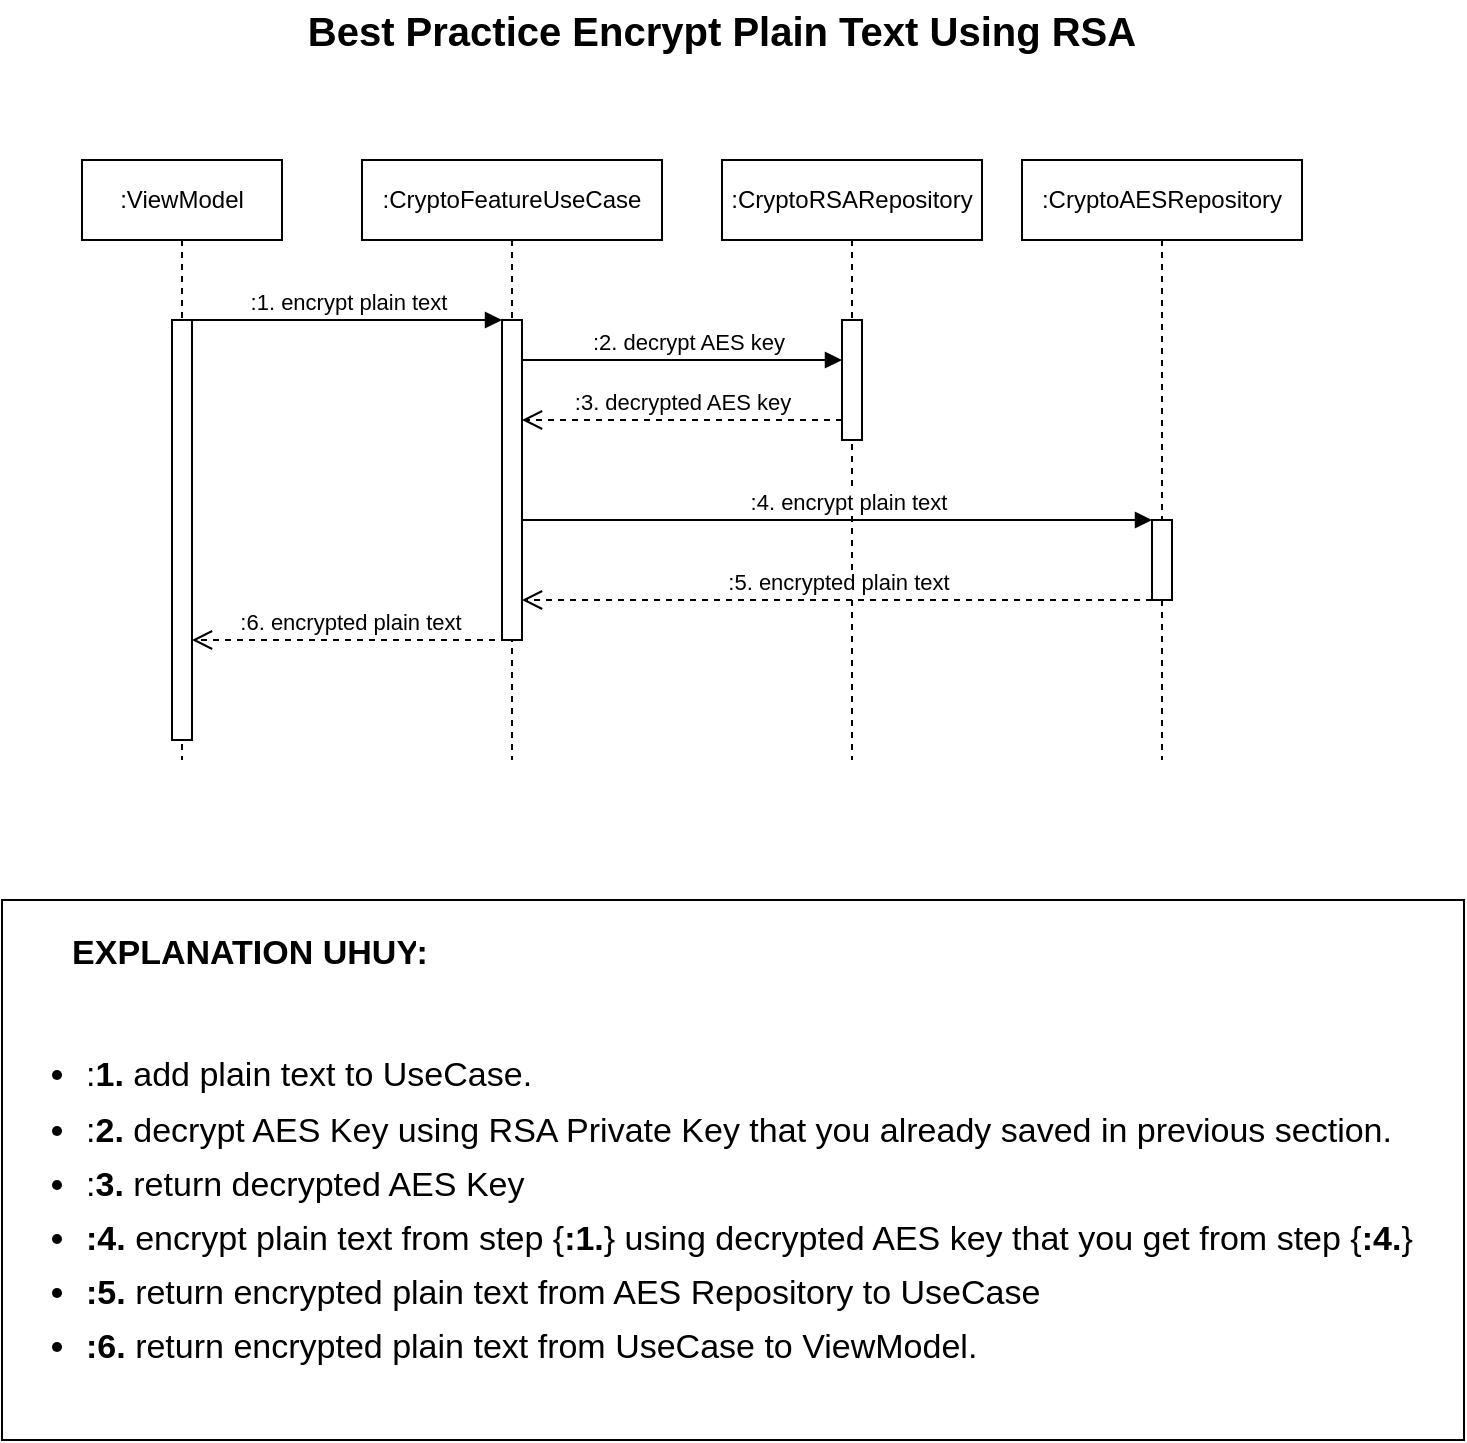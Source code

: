 <mxfile version="24.3.0" type="github">
  <diagram name="Page-1" id="2YBvvXClWsGukQMizWep">
    <mxGraphModel dx="1207" dy="696" grid="1" gridSize="10" guides="1" tooltips="1" connect="1" arrows="1" fold="1" page="1" pageScale="1" pageWidth="850" pageHeight="1100" math="0" shadow="0">
      <root>
        <mxCell id="0" />
        <mxCell id="1" parent="0" />
        <mxCell id="zdvuHCyIY7IRIvCnZunm-2" value=":ViewModel" style="shape=umlLifeline;perimeter=lifelinePerimeter;whiteSpace=wrap;html=1;container=1;dropTarget=0;collapsible=0;recursiveResize=0;outlineConnect=0;portConstraint=eastwest;newEdgeStyle={&quot;curved&quot;:0,&quot;rounded&quot;:0};" parent="1" vertex="1">
          <mxGeometry x="100" y="130" width="100" height="300" as="geometry" />
        </mxCell>
        <mxCell id="zdvuHCyIY7IRIvCnZunm-3" value="" style="html=1;points=[[0,0,0,0,5],[0,1,0,0,-5],[1,0,0,0,5],[1,1,0,0,-5]];perimeter=orthogonalPerimeter;outlineConnect=0;targetShapes=umlLifeline;portConstraint=eastwest;newEdgeStyle={&quot;curved&quot;:0,&quot;rounded&quot;:0};" parent="zdvuHCyIY7IRIvCnZunm-2" vertex="1">
          <mxGeometry x="45" y="80" width="10" height="210" as="geometry" />
        </mxCell>
        <mxCell id="zdvuHCyIY7IRIvCnZunm-4" value=":CryptoFeatureUseCase" style="shape=umlLifeline;perimeter=lifelinePerimeter;whiteSpace=wrap;html=1;container=1;dropTarget=0;collapsible=0;recursiveResize=0;outlineConnect=0;portConstraint=eastwest;newEdgeStyle={&quot;curved&quot;:0,&quot;rounded&quot;:0};" parent="1" vertex="1">
          <mxGeometry x="240" y="130" width="150" height="300" as="geometry" />
        </mxCell>
        <mxCell id="zdvuHCyIY7IRIvCnZunm-6" value="" style="html=1;points=[[0,0,0,0,5],[0,1,0,0,-5],[1,0,0,0,5],[1,1,0,0,-5]];perimeter=orthogonalPerimeter;outlineConnect=0;targetShapes=umlLifeline;portConstraint=eastwest;newEdgeStyle={&quot;curved&quot;:0,&quot;rounded&quot;:0};" parent="zdvuHCyIY7IRIvCnZunm-4" vertex="1">
          <mxGeometry x="70" y="80" width="10" height="160" as="geometry" />
        </mxCell>
        <mxCell id="zdvuHCyIY7IRIvCnZunm-5" value=":CryptoRSARepository" style="shape=umlLifeline;perimeter=lifelinePerimeter;whiteSpace=wrap;html=1;container=1;dropTarget=0;collapsible=0;recursiveResize=0;outlineConnect=0;portConstraint=eastwest;newEdgeStyle={&quot;curved&quot;:0,&quot;rounded&quot;:0};" parent="1" vertex="1">
          <mxGeometry x="420" y="130" width="130" height="300" as="geometry" />
        </mxCell>
        <mxCell id="zdvuHCyIY7IRIvCnZunm-15" value="" style="html=1;points=[[0,0,0,0,5],[0,1,0,0,-5],[1,0,0,0,5],[1,1,0,0,-5]];perimeter=orthogonalPerimeter;outlineConnect=0;targetShapes=umlLifeline;portConstraint=eastwest;newEdgeStyle={&quot;curved&quot;:0,&quot;rounded&quot;:0};" parent="zdvuHCyIY7IRIvCnZunm-5" vertex="1">
          <mxGeometry x="60" y="80" width="10" height="60" as="geometry" />
        </mxCell>
        <mxCell id="zdvuHCyIY7IRIvCnZunm-13" value=":1. encrypt plain text" style="html=1;verticalAlign=bottom;endArrow=block;curved=0;rounded=0;" parent="1" edge="1">
          <mxGeometry width="80" relative="1" as="geometry">
            <mxPoint x="155" y="210" as="sourcePoint" />
            <mxPoint x="310" y="210" as="targetPoint" />
          </mxGeometry>
        </mxCell>
        <mxCell id="zdvuHCyIY7IRIvCnZunm-14" value=":2. decrypt AES key" style="html=1;verticalAlign=bottom;endArrow=block;curved=0;rounded=0;" parent="1" target="zdvuHCyIY7IRIvCnZunm-15" edge="1">
          <mxGeometry x="0.031" width="80" relative="1" as="geometry">
            <mxPoint x="320" y="230" as="sourcePoint" />
            <mxPoint x="475" y="230" as="targetPoint" />
            <mxPoint as="offset" />
          </mxGeometry>
        </mxCell>
        <mxCell id="zdvuHCyIY7IRIvCnZunm-16" value=":3. decrypted AES key" style="html=1;verticalAlign=bottom;endArrow=open;dashed=1;endSize=8;curved=0;rounded=0;" parent="1" source="zdvuHCyIY7IRIvCnZunm-15" edge="1">
          <mxGeometry relative="1" as="geometry">
            <mxPoint x="475" y="260" as="sourcePoint" />
            <mxPoint x="320" y="260" as="targetPoint" />
          </mxGeometry>
        </mxCell>
        <mxCell id="zdvuHCyIY7IRIvCnZunm-18" value=":CryptoAESRepository" style="shape=umlLifeline;perimeter=lifelinePerimeter;whiteSpace=wrap;html=1;container=1;dropTarget=0;collapsible=0;recursiveResize=0;outlineConnect=0;portConstraint=eastwest;newEdgeStyle={&quot;curved&quot;:0,&quot;rounded&quot;:0};" parent="1" vertex="1">
          <mxGeometry x="570" y="130" width="140" height="300" as="geometry" />
        </mxCell>
        <mxCell id="zdvuHCyIY7IRIvCnZunm-19" value="" style="html=1;points=[[0,0,0,0,5],[0,1,0,0,-5],[1,0,0,0,5],[1,1,0,0,-5]];perimeter=orthogonalPerimeter;outlineConnect=0;targetShapes=umlLifeline;portConstraint=eastwest;newEdgeStyle={&quot;curved&quot;:0,&quot;rounded&quot;:0};" parent="zdvuHCyIY7IRIvCnZunm-18" vertex="1">
          <mxGeometry x="65" y="180" width="10" height="40" as="geometry" />
        </mxCell>
        <mxCell id="zdvuHCyIY7IRIvCnZunm-20" value=":4. encrypt plain text" style="html=1;verticalAlign=bottom;endArrow=block;curved=0;rounded=0;" parent="1" target="zdvuHCyIY7IRIvCnZunm-19" edge="1">
          <mxGeometry x="0.033" width="80" relative="1" as="geometry">
            <mxPoint x="320" y="310" as="sourcePoint" />
            <mxPoint x="475" y="310" as="targetPoint" />
            <mxPoint as="offset" />
          </mxGeometry>
        </mxCell>
        <mxCell id="zdvuHCyIY7IRIvCnZunm-21" value=":5. encrypted plain text" style="html=1;verticalAlign=bottom;endArrow=open;dashed=1;endSize=8;curved=0;rounded=0;" parent="1" target="zdvuHCyIY7IRIvCnZunm-6" edge="1">
          <mxGeometry relative="1" as="geometry">
            <mxPoint x="635" y="350" as="sourcePoint" />
            <mxPoint x="480" y="350" as="targetPoint" />
          </mxGeometry>
        </mxCell>
        <mxCell id="zdvuHCyIY7IRIvCnZunm-22" value=":6. encrypted plain text" style="html=1;verticalAlign=bottom;endArrow=open;dashed=1;endSize=8;curved=0;rounded=0;" parent="1" target="zdvuHCyIY7IRIvCnZunm-3" edge="1">
          <mxGeometry x="-0.001" relative="1" as="geometry">
            <mxPoint x="312.5" y="370" as="sourcePoint" />
            <mxPoint x="180" y="370" as="targetPoint" />
            <mxPoint as="offset" />
          </mxGeometry>
        </mxCell>
        <mxCell id="zdvuHCyIY7IRIvCnZunm-23" value="&lt;font style=&quot;font-size: 20px;&quot;&gt;&lt;b&gt;Best Practice Encrypt Plain Text Using RSA&lt;/b&gt;&lt;/font&gt;" style="text;html=1;strokeColor=none;fillColor=none;align=center;verticalAlign=middle;whiteSpace=wrap;rounded=0;" parent="1" vertex="1">
          <mxGeometry x="170" y="50" width="500" height="30" as="geometry" />
        </mxCell>
        <mxCell id="zdvuHCyIY7IRIvCnZunm-24" value="&lt;font style=&quot;font-size: 17px;&quot;&gt;&lt;b style=&quot;&quot;&gt;&amp;nbsp; &amp;nbsp; &amp;nbsp; &amp;nbsp;EXPLANATION UHUY&lt;span style=&quot;background-color: rgb(255, 255, 255);&quot;&gt;:&lt;/span&gt;&lt;br&gt;&lt;/b&gt;&lt;br&gt;&lt;ul style=&quot;background-color: rgb(255, 255, 255); line-height: 160%;&quot;&gt;&lt;li style=&quot;&quot;&gt;:&lt;b&gt;1.&lt;/b&gt; add plain text to UseCase.&lt;/li&gt;&lt;li style=&quot;border-color: var(--border-color);&quot;&gt;:&lt;b style=&quot;border-color: var(--border-color);&quot;&gt;2.&lt;/b&gt;&amp;nbsp;decrypt AES Key using RSA Private Key that you already saved in previous section.&lt;/li&gt;&lt;li style=&quot;&quot;&gt;:&lt;b&gt;3.&lt;/b&gt; return decrypted AES Key&lt;/li&gt;&lt;li style=&quot;&quot;&gt;&lt;b&gt;:4.&lt;/b&gt; encrypt plain text from step {&lt;b&gt;:1.&lt;/b&gt;} using decrypted AES key that you get from step {&lt;b&gt;:4.&lt;/b&gt;}&lt;/li&gt;&lt;li style=&quot;&quot;&gt;&lt;b&gt;:5. &lt;/b&gt;return encrypted plain text from AES Repository to UseCase&lt;/li&gt;&lt;li style=&quot;&quot;&gt;&lt;b style=&quot;&quot;&gt;:6. &lt;/b&gt;return encrypted plain text from UseCase to ViewModel.&lt;/li&gt;&lt;/ul&gt;&lt;/font&gt;" style="text;html=1;align=left;verticalAlign=middle;whiteSpace=wrap;rounded=0;fillColor=#ffffff;strokeColor=default;" parent="1" vertex="1">
          <mxGeometry x="60" y="500" width="731" height="270" as="geometry" />
        </mxCell>
      </root>
    </mxGraphModel>
  </diagram>
</mxfile>

